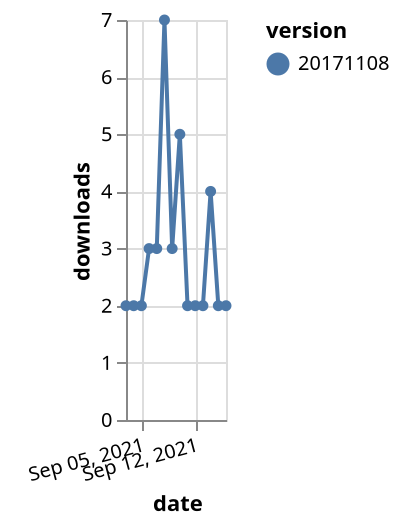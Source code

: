 {"$schema": "https://vega.github.io/schema/vega-lite/v5.json", "description": "A simple bar chart with embedded data.", "data": {"values": [{"date": "2021-09-03", "total": 3054, "delta": 2, "version": "20171108"}, {"date": "2021-09-04", "total": 3056, "delta": 2, "version": "20171108"}, {"date": "2021-09-05", "total": 3058, "delta": 2, "version": "20171108"}, {"date": "2021-09-06", "total": 3061, "delta": 3, "version": "20171108"}, {"date": "2021-09-07", "total": 3064, "delta": 3, "version": "20171108"}, {"date": "2021-09-08", "total": 3071, "delta": 7, "version": "20171108"}, {"date": "2021-09-09", "total": 3074, "delta": 3, "version": "20171108"}, {"date": "2021-09-10", "total": 3079, "delta": 5, "version": "20171108"}, {"date": "2021-09-11", "total": 3081, "delta": 2, "version": "20171108"}, {"date": "2021-09-12", "total": 3083, "delta": 2, "version": "20171108"}, {"date": "2021-09-13", "total": 3085, "delta": 2, "version": "20171108"}, {"date": "2021-09-14", "total": 3089, "delta": 4, "version": "20171108"}, {"date": "2021-09-15", "total": 3091, "delta": 2, "version": "20171108"}, {"date": "2021-09-16", "total": 3093, "delta": 2, "version": "20171108"}]}, "width": "container", "mark": {"type": "line", "point": {"filled": true}}, "encoding": {"x": {"field": "date", "type": "temporal", "timeUnit": "yearmonthdate", "title": "date", "axis": {"labelAngle": -15}}, "y": {"field": "delta", "type": "quantitative", "title": "downloads"}, "color": {"field": "version", "type": "nominal"}, "tooltip": {"field": "delta"}}}